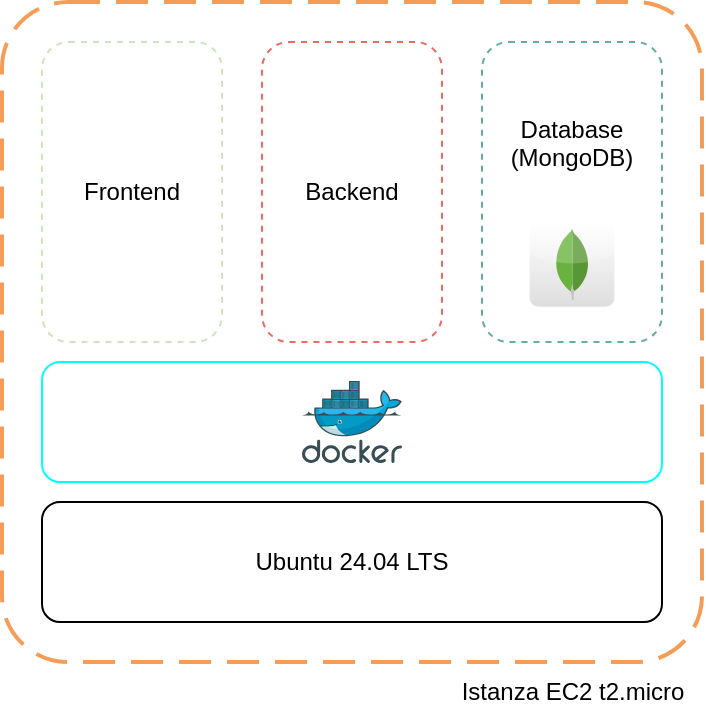 <mxfile version="28.1.2">
  <diagram name="Page-1" id="UoyHu0YeWAox9Ww8bLnI">
    <mxGraphModel dx="1188" dy="648" grid="1" gridSize="10" guides="1" tooltips="1" connect="1" arrows="1" fold="1" page="1" pageScale="1" pageWidth="850" pageHeight="1100" math="0" shadow="0">
      <root>
        <mxCell id="0" />
        <mxCell id="1" parent="0" />
        <mxCell id="2kLNK7A61GVSKy3cn9ph-2" value="" style="rounded=1;arcSize=10;dashed=1;strokeColor=#F59D56;fillColor=none;gradientColor=none;dashPattern=8 4;strokeWidth=2;" vertex="1" parent="1">
          <mxGeometry x="270" y="250" width="350" height="330" as="geometry" />
        </mxCell>
        <mxCell id="2kLNK7A61GVSKy3cn9ph-3" value="Ubuntu 24.04 LTS" style="rounded=1;whiteSpace=wrap;html=1;" vertex="1" parent="1">
          <mxGeometry x="290" y="500" width="310" height="60" as="geometry" />
        </mxCell>
        <mxCell id="2kLNK7A61GVSKy3cn9ph-4" value="" style="shape=image;html=1;verticalAlign=top;verticalLabelPosition=bottom;labelBackgroundColor=#ffffff;imageAspect=0;aspect=fixed;image=https://icons.diagrams.net/icon-cache1/Operating_System__Flat_-2035/ubuntu-750.svg" vertex="1" parent="1">
          <mxGeometry x="310" y="510" width="40" height="40" as="geometry" />
        </mxCell>
        <mxCell id="2kLNK7A61GVSKy3cn9ph-7" value="" style="rounded=1;whiteSpace=wrap;html=1;strokeColor=#00FFFF;" vertex="1" parent="1">
          <mxGeometry x="290" y="430" width="310" height="60" as="geometry" />
        </mxCell>
        <mxCell id="2kLNK7A61GVSKy3cn9ph-8" value="" style="image;sketch=0;aspect=fixed;html=1;points=[];align=center;fontSize=12;image=img/lib/mscae/Docker.svg;" vertex="1" parent="1">
          <mxGeometry x="420" y="439.5" width="50" height="41" as="geometry" />
        </mxCell>
        <mxCell id="2kLNK7A61GVSKy3cn9ph-9" value="Istanza EC2 t2.micro" style="text;html=1;align=center;verticalAlign=middle;resizable=0;points=[];autosize=1;strokeColor=none;fillColor=none;" vertex="1" parent="1">
          <mxGeometry x="490" y="580" width="130" height="30" as="geometry" />
        </mxCell>
        <mxCell id="2kLNK7A61GVSKy3cn9ph-10" value="Frontend" style="rounded=1;whiteSpace=wrap;html=1;dashed=1;strokeColor=light-dark(#cfe3ba, #0c2100);" vertex="1" parent="1">
          <mxGeometry x="290" y="270" width="90" height="150" as="geometry" />
        </mxCell>
        <mxCell id="2kLNK7A61GVSKy3cn9ph-11" value="Backend" style="rounded=1;whiteSpace=wrap;html=1;dashed=1;strokeColor=#EA6B66;" vertex="1" parent="1">
          <mxGeometry x="400" y="270" width="90" height="150" as="geometry" />
        </mxCell>
        <mxCell id="2kLNK7A61GVSKy3cn9ph-12" value="" style="rounded=1;whiteSpace=wrap;html=1;dashed=1;strokeColor=#67AB9F;" vertex="1" parent="1">
          <mxGeometry x="510" y="270" width="90" height="150" as="geometry" />
        </mxCell>
        <mxCell id="2kLNK7A61GVSKy3cn9ph-14" value="" style="dashed=0;outlineConnect=0;html=1;align=center;labelPosition=center;verticalLabelPosition=bottom;verticalAlign=top;shape=mxgraph.webicons.mongodb;gradientColor=#DFDEDE" vertex="1" parent="1">
          <mxGeometry x="533.8" y="360" width="42.4" height="42.4" as="geometry" />
        </mxCell>
        <mxCell id="2kLNK7A61GVSKy3cn9ph-15" value="&lt;span style=&quot;color: rgb(0, 0, 0); font-family: Helvetica; font-style: normal; font-variant-ligatures: normal; font-variant-caps: normal; font-weight: 400; letter-spacing: normal; orphans: 2; text-indent: 0px; text-transform: none; widows: 2; word-spacing: 0px; -webkit-text-stroke-width: 0px; white-space: normal; text-decoration-thickness: initial; text-decoration-style: initial; text-decoration-color: initial; float: none; background-color: light-dark(#ffffff, var(--ge-dark-color, #121212)); display: inline !important;&quot;&gt;&lt;font style=&quot;font-size: 12px;&quot;&gt;Database&lt;/font&gt;&lt;/span&gt;&lt;div style=&quot;forced-color-adjust: none; color: rgb(0, 0, 0); font-family: Helvetica; font-style: normal; font-variant-ligatures: normal; font-variant-caps: normal; font-weight: 400; letter-spacing: normal; orphans: 2; text-indent: 0px; text-transform: none; widows: 2; word-spacing: 0px; -webkit-text-stroke-width: 0px; white-space: normal; text-decoration-thickness: initial; text-decoration-style: initial; text-decoration-color: initial;&quot;&gt;&lt;span style=&quot;background-color: light-dark(#ffffff, var(--ge-dark-color, #121212));&quot;&gt;&lt;font style=&quot;font-size: 12px;&quot;&gt;(MongoDB)&lt;/font&gt;&lt;/span&gt;&lt;/div&gt;" style="text;whiteSpace=wrap;html=1;align=center;fontSize=11;" vertex="1" parent="1">
          <mxGeometry x="510" y="300" width="90" height="50" as="geometry" />
        </mxCell>
      </root>
    </mxGraphModel>
  </diagram>
</mxfile>
